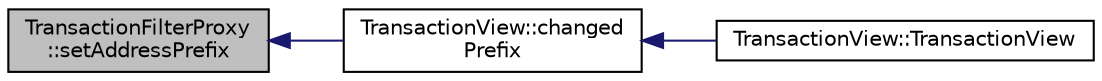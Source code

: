 digraph "TransactionFilterProxy::setAddressPrefix"
{
  edge [fontname="Helvetica",fontsize="10",labelfontname="Helvetica",labelfontsize="10"];
  node [fontname="Helvetica",fontsize="10",shape=record];
  rankdir="LR";
  Node8 [label="TransactionFilterProxy\l::setAddressPrefix",height=0.2,width=0.4,color="black", fillcolor="grey75", style="filled", fontcolor="black"];
  Node8 -> Node9 [dir="back",color="midnightblue",fontsize="10",style="solid",fontname="Helvetica"];
  Node9 [label="TransactionView::changed\lPrefix",height=0.2,width=0.4,color="black", fillcolor="white", style="filled",URL="$d2/d2c/class_transaction_view.html#ac2ed41556913e588c667490860717efa"];
  Node9 -> Node10 [dir="back",color="midnightblue",fontsize="10",style="solid",fontname="Helvetica"];
  Node10 [label="TransactionView::TransactionView",height=0.2,width=0.4,color="black", fillcolor="white", style="filled",URL="$d2/d2c/class_transaction_view.html#a0c5e8b90206b4e8b8bf68dd7e319798f"];
}
